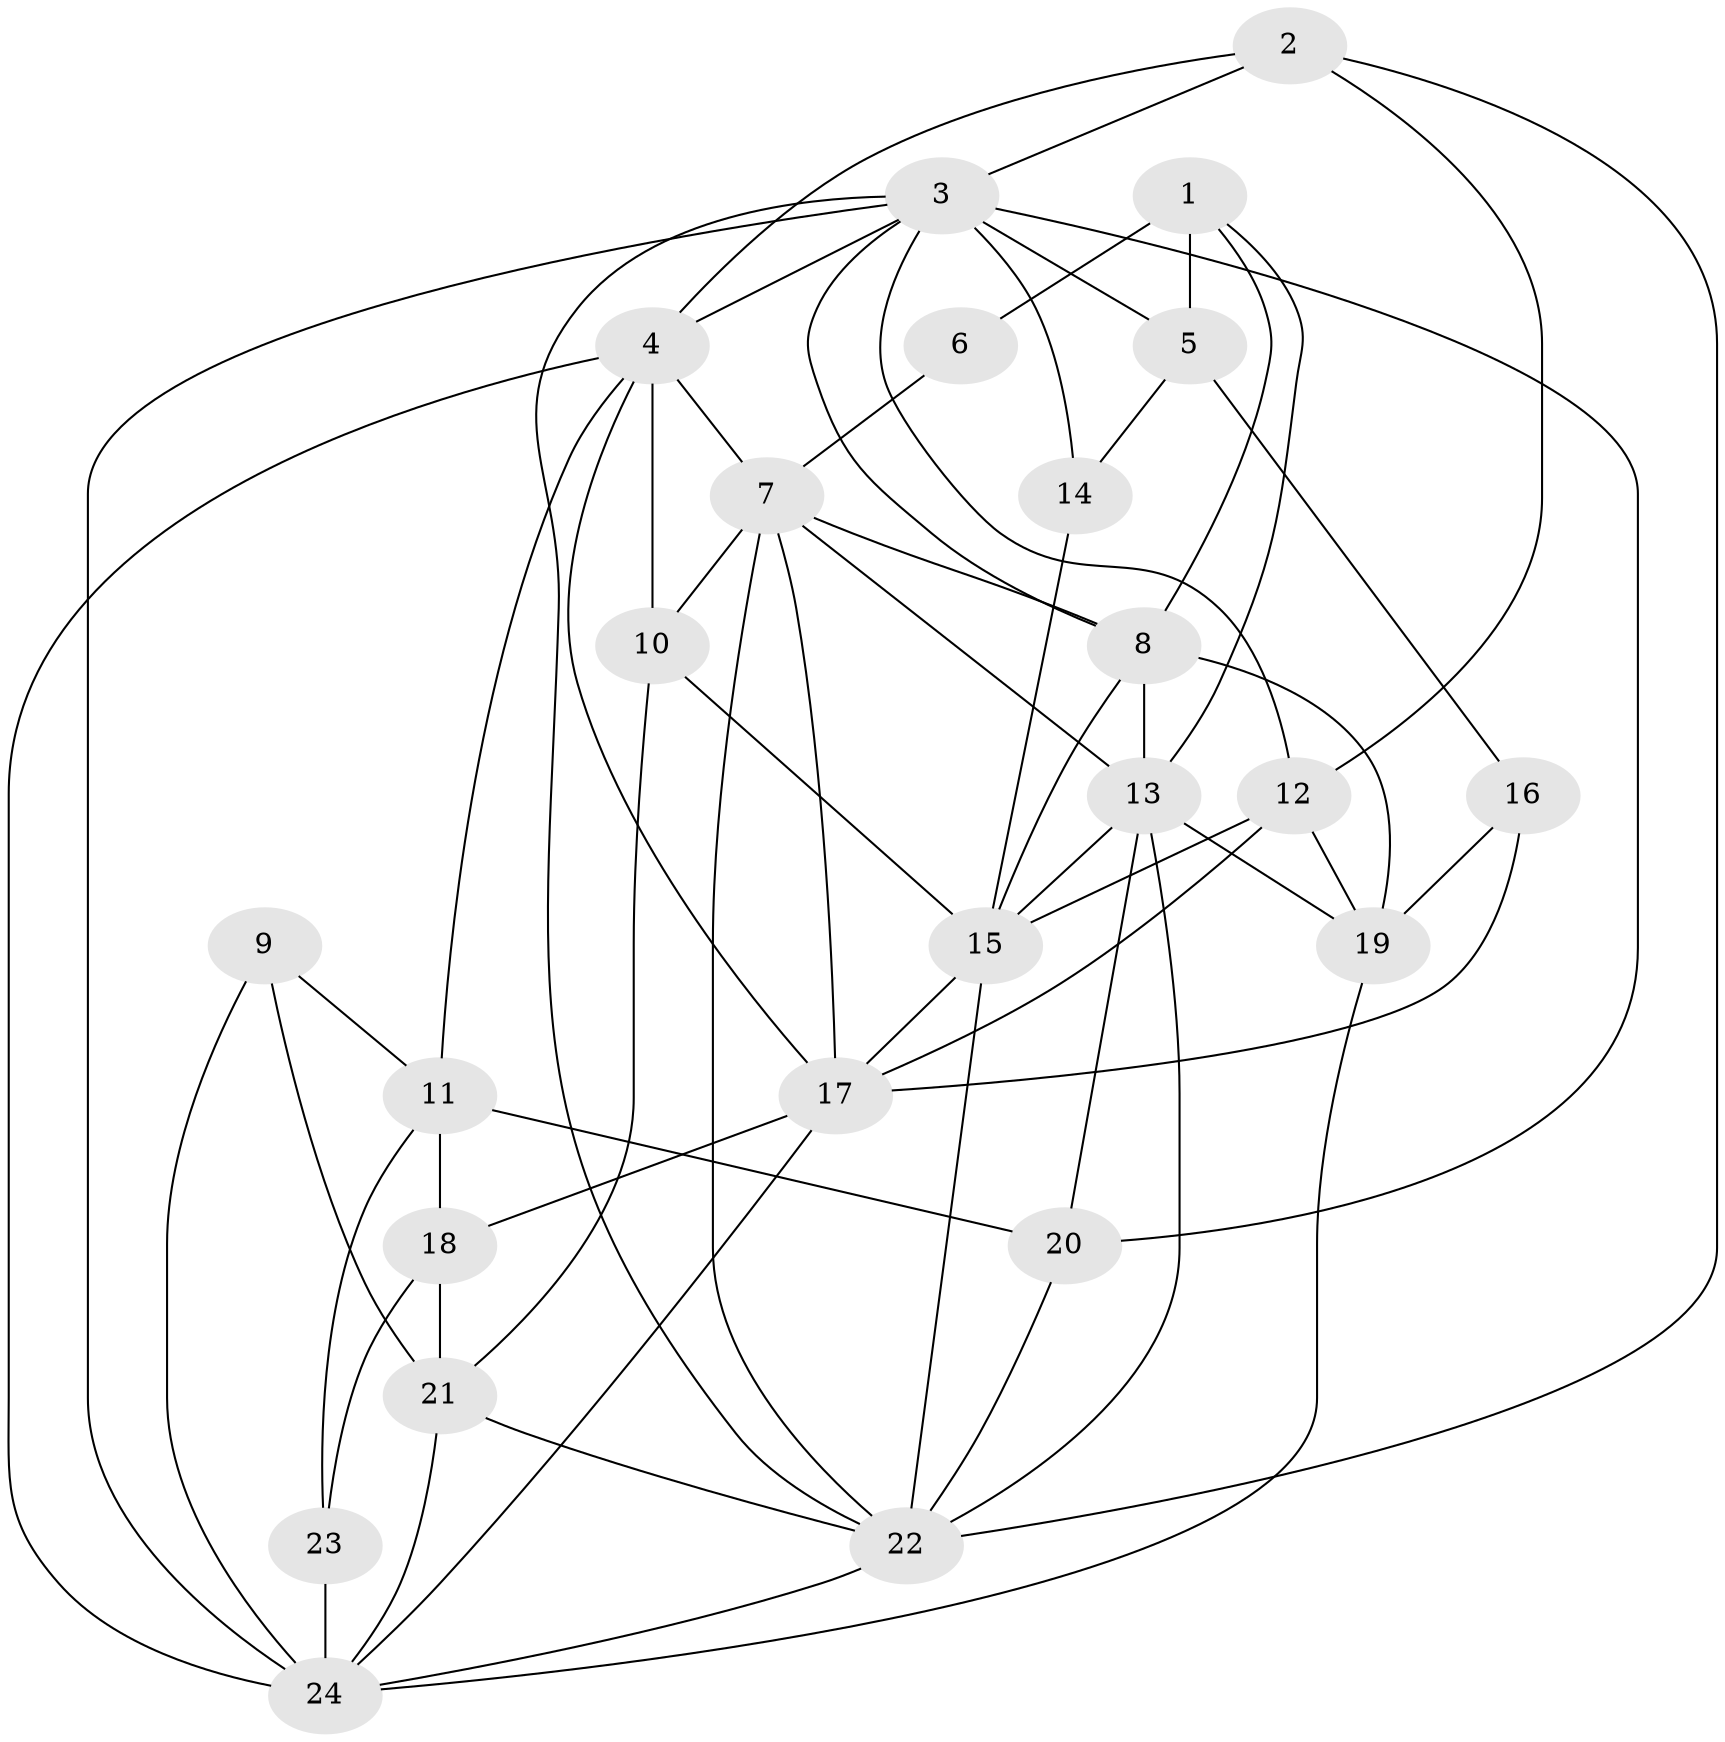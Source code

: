 // original degree distribution, {3: 0.2711864406779661, 2: 0.13559322033898305, 4: 0.2711864406779661, 5: 0.15254237288135594, 6: 0.13559322033898305, 7: 0.01694915254237288, 8: 0.01694915254237288}
// Generated by graph-tools (version 1.1) at 2025/37/03/04/25 23:37:07]
// undirected, 24 vertices, 62 edges
graph export_dot {
  node [color=gray90,style=filled];
  1;
  2;
  3;
  4;
  5;
  6;
  7;
  8;
  9;
  10;
  11;
  12;
  13;
  14;
  15;
  16;
  17;
  18;
  19;
  20;
  21;
  22;
  23;
  24;
  1 -- 5 [weight=2.0];
  1 -- 6 [weight=1.0];
  1 -- 8 [weight=1.0];
  1 -- 13 [weight=1.0];
  2 -- 3 [weight=1.0];
  2 -- 4 [weight=1.0];
  2 -- 12 [weight=1.0];
  2 -- 22 [weight=1.0];
  3 -- 4 [weight=1.0];
  3 -- 5 [weight=1.0];
  3 -- 8 [weight=1.0];
  3 -- 12 [weight=1.0];
  3 -- 14 [weight=3.0];
  3 -- 20 [weight=1.0];
  3 -- 22 [weight=1.0];
  3 -- 24 [weight=2.0];
  4 -- 7 [weight=1.0];
  4 -- 10 [weight=2.0];
  4 -- 11 [weight=1.0];
  4 -- 17 [weight=1.0];
  4 -- 24 [weight=1.0];
  5 -- 14 [weight=1.0];
  5 -- 16 [weight=1.0];
  6 -- 7 [weight=3.0];
  7 -- 8 [weight=1.0];
  7 -- 10 [weight=1.0];
  7 -- 13 [weight=1.0];
  7 -- 17 [weight=1.0];
  7 -- 22 [weight=2.0];
  8 -- 13 [weight=1.0];
  8 -- 15 [weight=1.0];
  8 -- 19 [weight=2.0];
  9 -- 11 [weight=1.0];
  9 -- 21 [weight=1.0];
  9 -- 24 [weight=1.0];
  10 -- 15 [weight=1.0];
  10 -- 21 [weight=2.0];
  11 -- 18 [weight=1.0];
  11 -- 20 [weight=1.0];
  11 -- 23 [weight=1.0];
  12 -- 15 [weight=1.0];
  12 -- 17 [weight=2.0];
  12 -- 19 [weight=2.0];
  13 -- 15 [weight=1.0];
  13 -- 19 [weight=1.0];
  13 -- 20 [weight=1.0];
  13 -- 22 [weight=1.0];
  14 -- 15 [weight=1.0];
  15 -- 17 [weight=1.0];
  15 -- 22 [weight=1.0];
  16 -- 17 [weight=1.0];
  16 -- 19 [weight=1.0];
  17 -- 18 [weight=1.0];
  17 -- 24 [weight=1.0];
  18 -- 21 [weight=2.0];
  18 -- 23 [weight=1.0];
  19 -- 24 [weight=1.0];
  20 -- 22 [weight=1.0];
  21 -- 22 [weight=1.0];
  21 -- 24 [weight=2.0];
  22 -- 24 [weight=1.0];
  23 -- 24 [weight=3.0];
}
